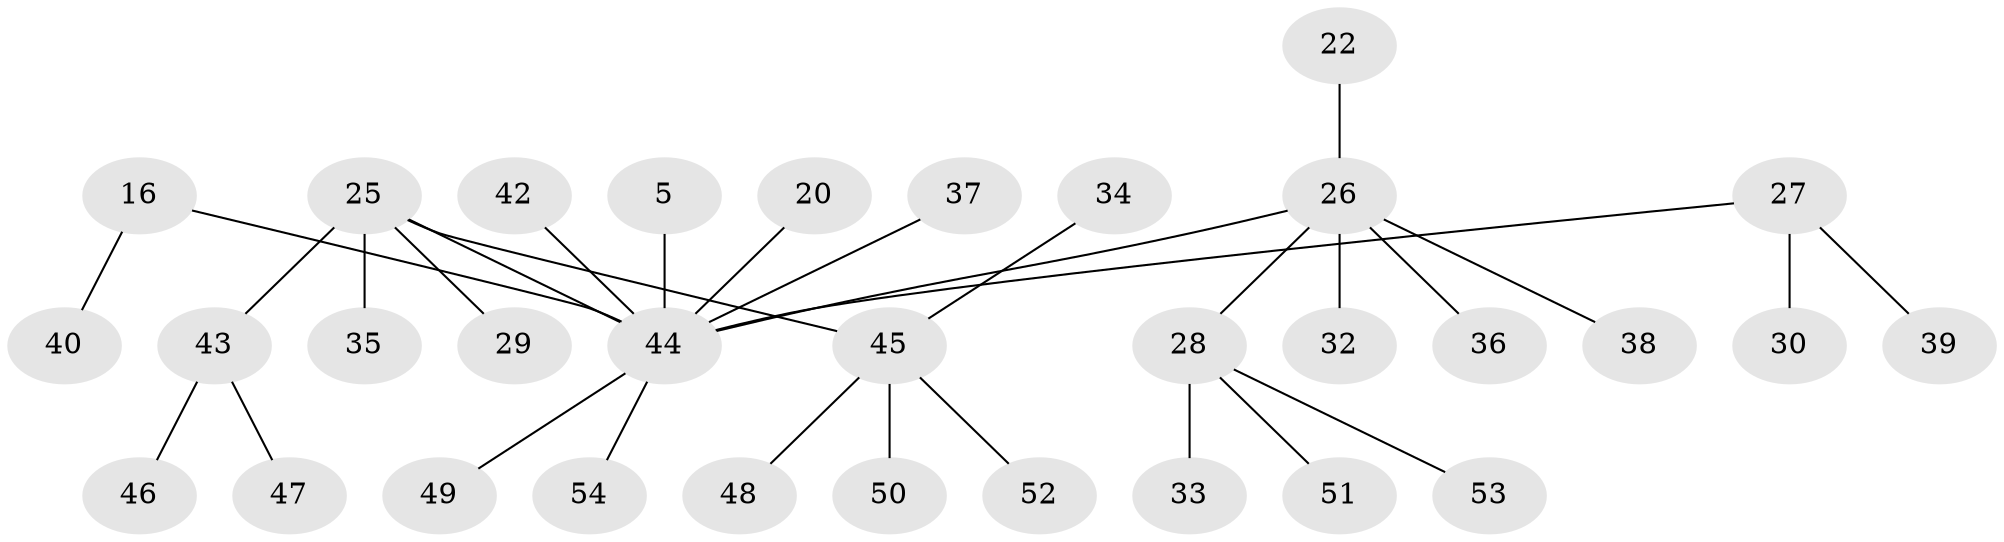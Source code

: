 // original degree distribution, {5: 0.018518518518518517, 6: 0.037037037037037035, 4: 0.05555555555555555, 2: 0.2037037037037037, 1: 0.5185185185185185, 3: 0.16666666666666666}
// Generated by graph-tools (version 1.1) at 2025/55/03/04/25 21:55:52]
// undirected, 32 vertices, 31 edges
graph export_dot {
graph [start="1"]
  node [color=gray90,style=filled];
  5;
  16 [super="+14"];
  20;
  22;
  25 [super="+24+21"];
  26 [super="+19"];
  27 [super="+12"];
  28;
  29;
  30;
  32;
  33;
  34;
  35;
  36;
  37;
  38;
  39;
  40;
  42;
  43 [super="+13+15"];
  44 [super="+41+4"];
  45 [super="+31"];
  46;
  47;
  48;
  49;
  50;
  51;
  52;
  53;
  54;
  5 -- 44;
  16 -- 40;
  16 -- 44;
  20 -- 44;
  22 -- 26;
  25 -- 35;
  25 -- 29;
  25 -- 43;
  25 -- 44;
  25 -- 45;
  26 -- 28;
  26 -- 32;
  26 -- 36;
  26 -- 38;
  26 -- 44;
  27 -- 30;
  27 -- 44;
  27 -- 39;
  28 -- 33;
  28 -- 51;
  28 -- 53;
  34 -- 45;
  37 -- 44;
  42 -- 44;
  43 -- 47;
  43 -- 46;
  44 -- 49;
  44 -- 54;
  45 -- 48;
  45 -- 52;
  45 -- 50;
}
